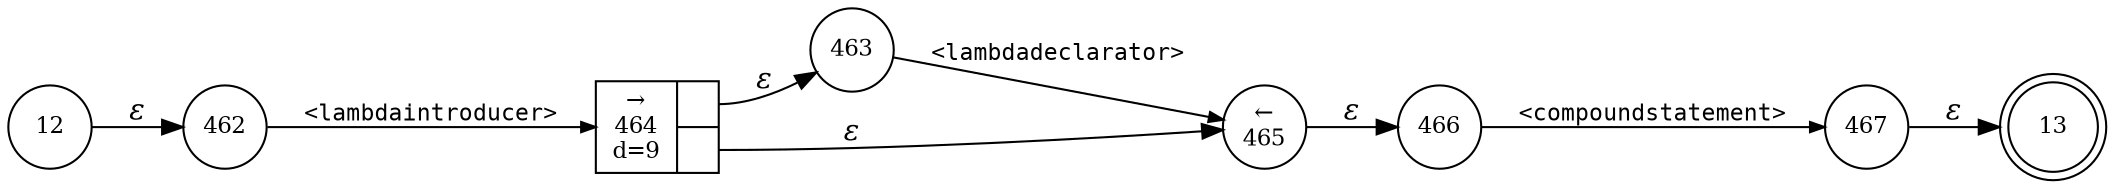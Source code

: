 digraph ATN {
rankdir=LR;
s13[fontsize=11, label="13", shape=doublecircle, fixedsize=true, width=.6];
s464[fontsize=11,label="{&rarr;\n464\nd=9|{<p0>|<p1>}}", shape=record, fixedsize=false, peripheries=1];
s465[fontsize=11,label="&larr;\n465", shape=circle, fixedsize=true, width=.55, peripheries=1];
s466[fontsize=11,label="466", shape=circle, fixedsize=true, width=.55, peripheries=1];
s467[fontsize=11,label="467", shape=circle, fixedsize=true, width=.55, peripheries=1];
s12[fontsize=11,label="12", shape=circle, fixedsize=true, width=.55, peripheries=1];
s462[fontsize=11,label="462", shape=circle, fixedsize=true, width=.55, peripheries=1];
s463[fontsize=11,label="463", shape=circle, fixedsize=true, width=.55, peripheries=1];
s12 -> s462 [fontname="Times-Italic", label="&epsilon;"];
s462 -> s464 [fontsize=11, fontname="Courier", arrowsize=.7, label = "<lambdaintroducer>", arrowhead = normal];
s464:p0 -> s463 [fontname="Times-Italic", label="&epsilon;"];
s464:p1 -> s465 [fontname="Times-Italic", label="&epsilon;"];
s463 -> s465 [fontsize=11, fontname="Courier", arrowsize=.7, label = "<lambdadeclarator>", arrowhead = normal];
s465 -> s466 [fontname="Times-Italic", label="&epsilon;"];
s466 -> s467 [fontsize=11, fontname="Courier", arrowsize=.7, label = "<compoundstatement>", arrowhead = normal];
s467 -> s13 [fontname="Times-Italic", label="&epsilon;"];
}
